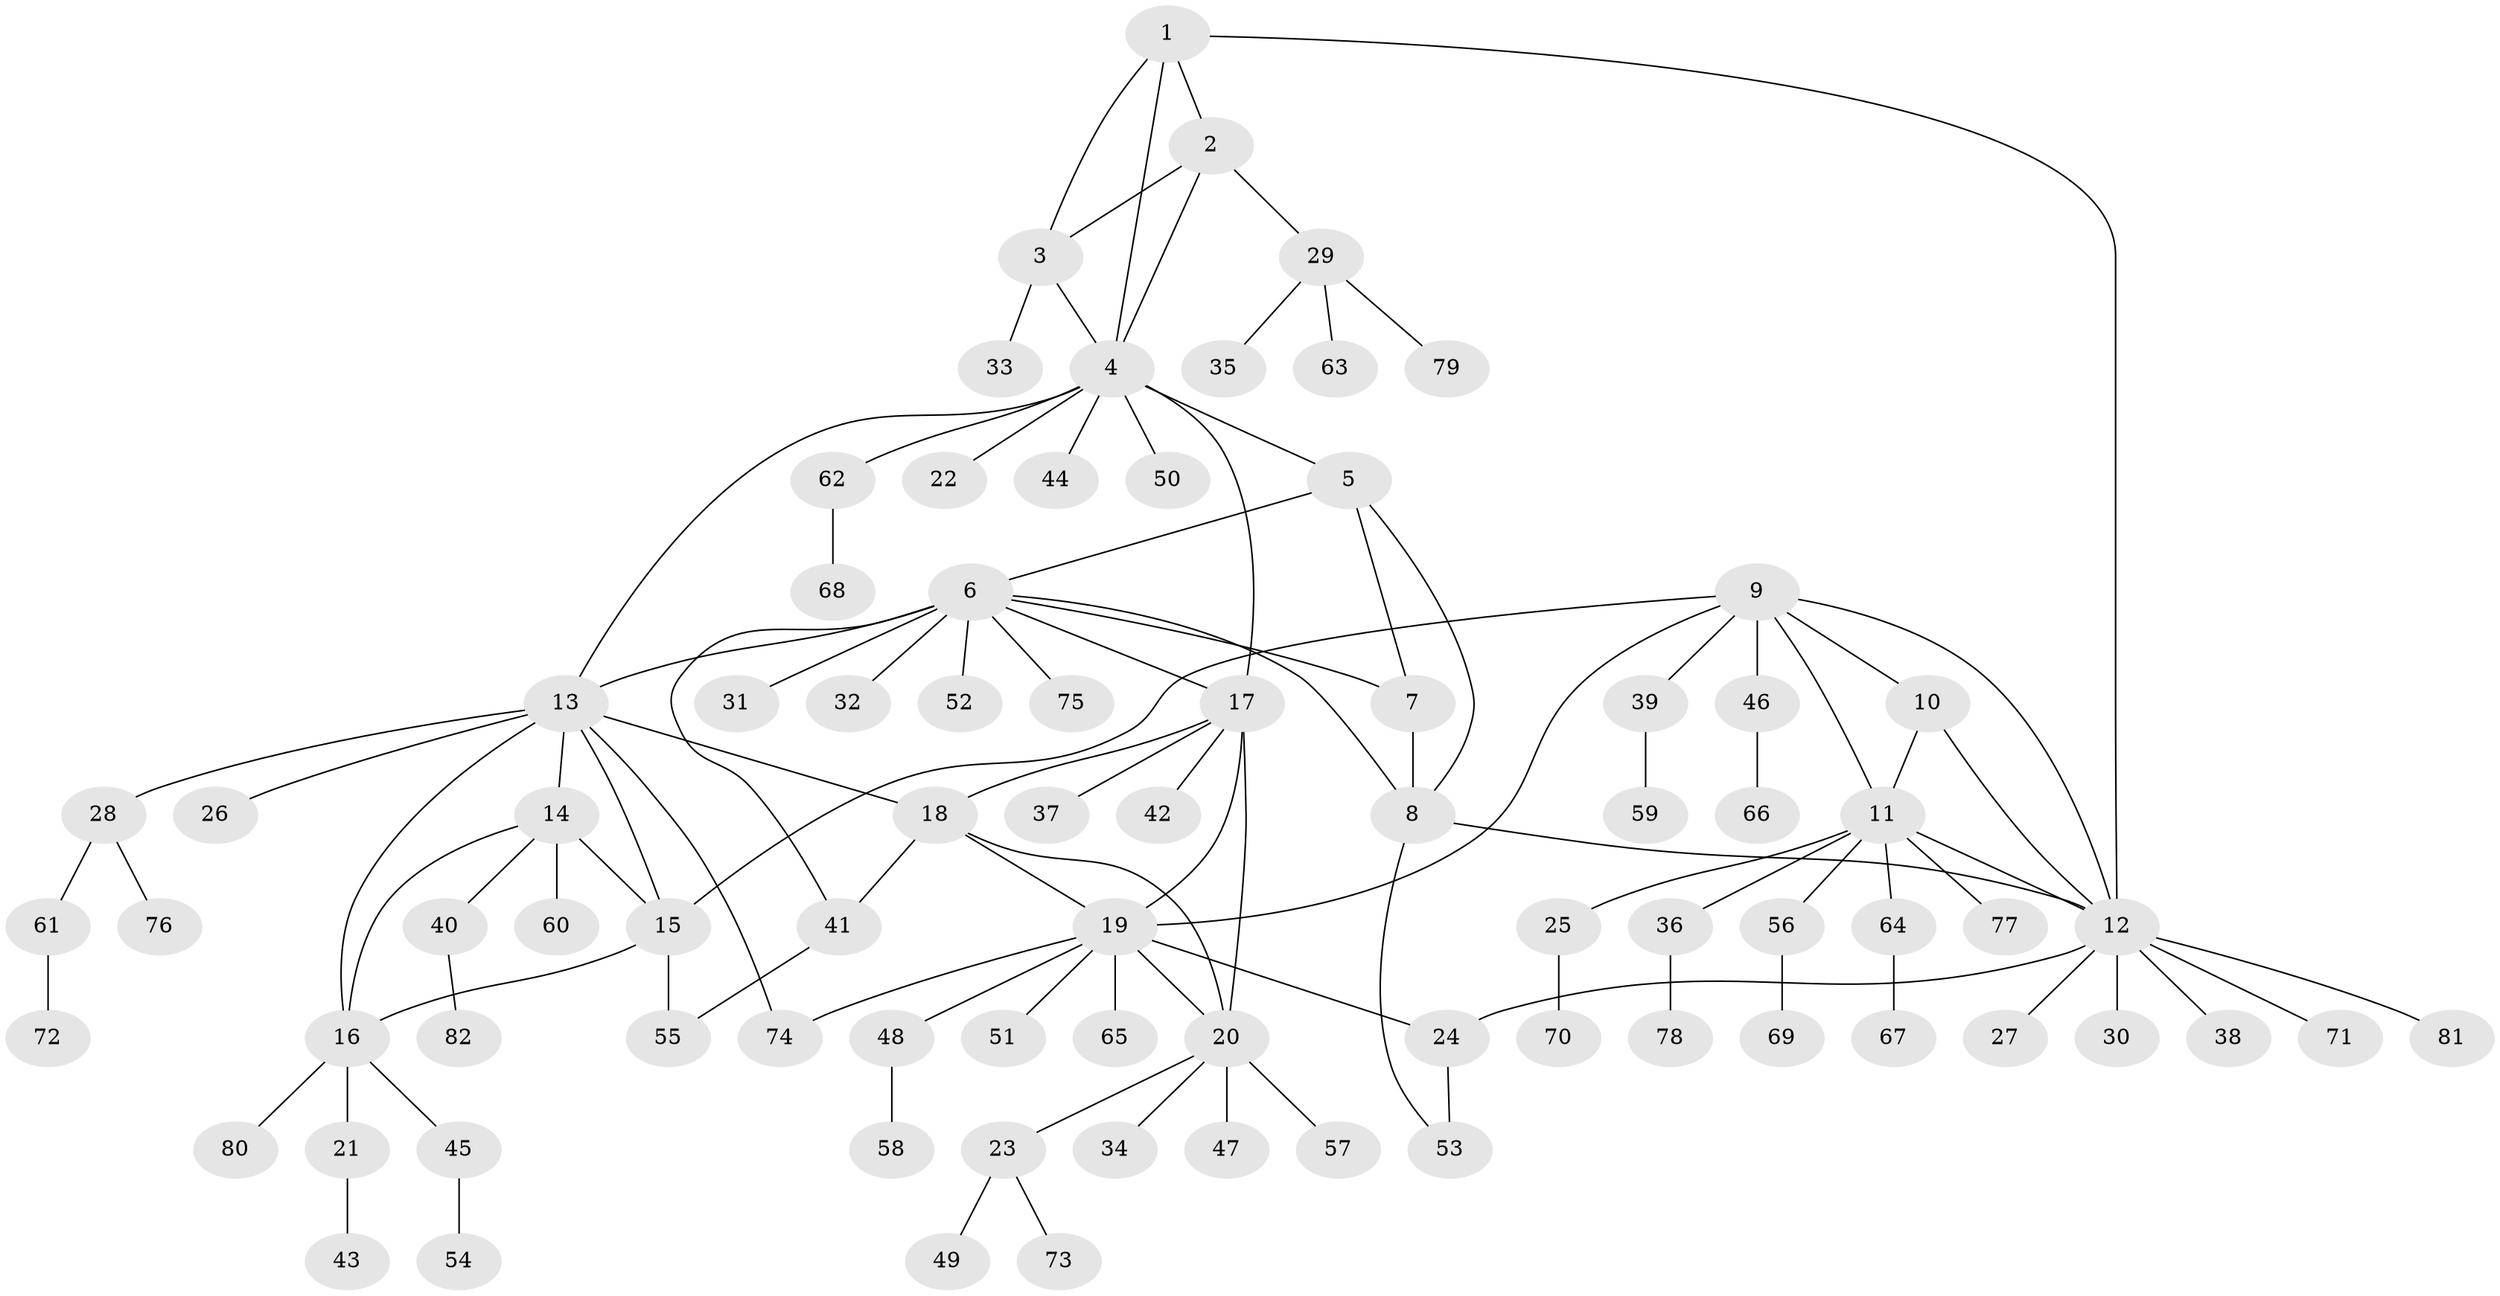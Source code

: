 // Generated by graph-tools (version 1.1) at 2025/55/03/09/25 04:55:10]
// undirected, 82 vertices, 107 edges
graph export_dot {
graph [start="1"]
  node [color=gray90,style=filled];
  1;
  2;
  3;
  4;
  5;
  6;
  7;
  8;
  9;
  10;
  11;
  12;
  13;
  14;
  15;
  16;
  17;
  18;
  19;
  20;
  21;
  22;
  23;
  24;
  25;
  26;
  27;
  28;
  29;
  30;
  31;
  32;
  33;
  34;
  35;
  36;
  37;
  38;
  39;
  40;
  41;
  42;
  43;
  44;
  45;
  46;
  47;
  48;
  49;
  50;
  51;
  52;
  53;
  54;
  55;
  56;
  57;
  58;
  59;
  60;
  61;
  62;
  63;
  64;
  65;
  66;
  67;
  68;
  69;
  70;
  71;
  72;
  73;
  74;
  75;
  76;
  77;
  78;
  79;
  80;
  81;
  82;
  1 -- 2;
  1 -- 3;
  1 -- 4;
  1 -- 12;
  2 -- 3;
  2 -- 4;
  2 -- 29;
  3 -- 4;
  3 -- 33;
  4 -- 5;
  4 -- 13;
  4 -- 17;
  4 -- 22;
  4 -- 44;
  4 -- 50;
  4 -- 62;
  5 -- 6;
  5 -- 7;
  5 -- 8;
  6 -- 7;
  6 -- 8;
  6 -- 13;
  6 -- 17;
  6 -- 31;
  6 -- 32;
  6 -- 41;
  6 -- 52;
  6 -- 75;
  7 -- 8;
  8 -- 12;
  8 -- 53;
  9 -- 10;
  9 -- 11;
  9 -- 12;
  9 -- 15;
  9 -- 19;
  9 -- 39;
  9 -- 46;
  10 -- 11;
  10 -- 12;
  11 -- 12;
  11 -- 25;
  11 -- 36;
  11 -- 56;
  11 -- 64;
  11 -- 77;
  12 -- 24;
  12 -- 27;
  12 -- 30;
  12 -- 38;
  12 -- 71;
  12 -- 81;
  13 -- 14;
  13 -- 15;
  13 -- 16;
  13 -- 18;
  13 -- 26;
  13 -- 28;
  13 -- 74;
  14 -- 15;
  14 -- 16;
  14 -- 40;
  14 -- 60;
  15 -- 16;
  15 -- 55;
  16 -- 21;
  16 -- 45;
  16 -- 80;
  17 -- 18;
  17 -- 19;
  17 -- 20;
  17 -- 37;
  17 -- 42;
  18 -- 19;
  18 -- 20;
  18 -- 41;
  19 -- 20;
  19 -- 24;
  19 -- 48;
  19 -- 51;
  19 -- 65;
  19 -- 74;
  20 -- 23;
  20 -- 34;
  20 -- 47;
  20 -- 57;
  21 -- 43;
  23 -- 49;
  23 -- 73;
  24 -- 53;
  25 -- 70;
  28 -- 61;
  28 -- 76;
  29 -- 35;
  29 -- 63;
  29 -- 79;
  36 -- 78;
  39 -- 59;
  40 -- 82;
  41 -- 55;
  45 -- 54;
  46 -- 66;
  48 -- 58;
  56 -- 69;
  61 -- 72;
  62 -- 68;
  64 -- 67;
}
